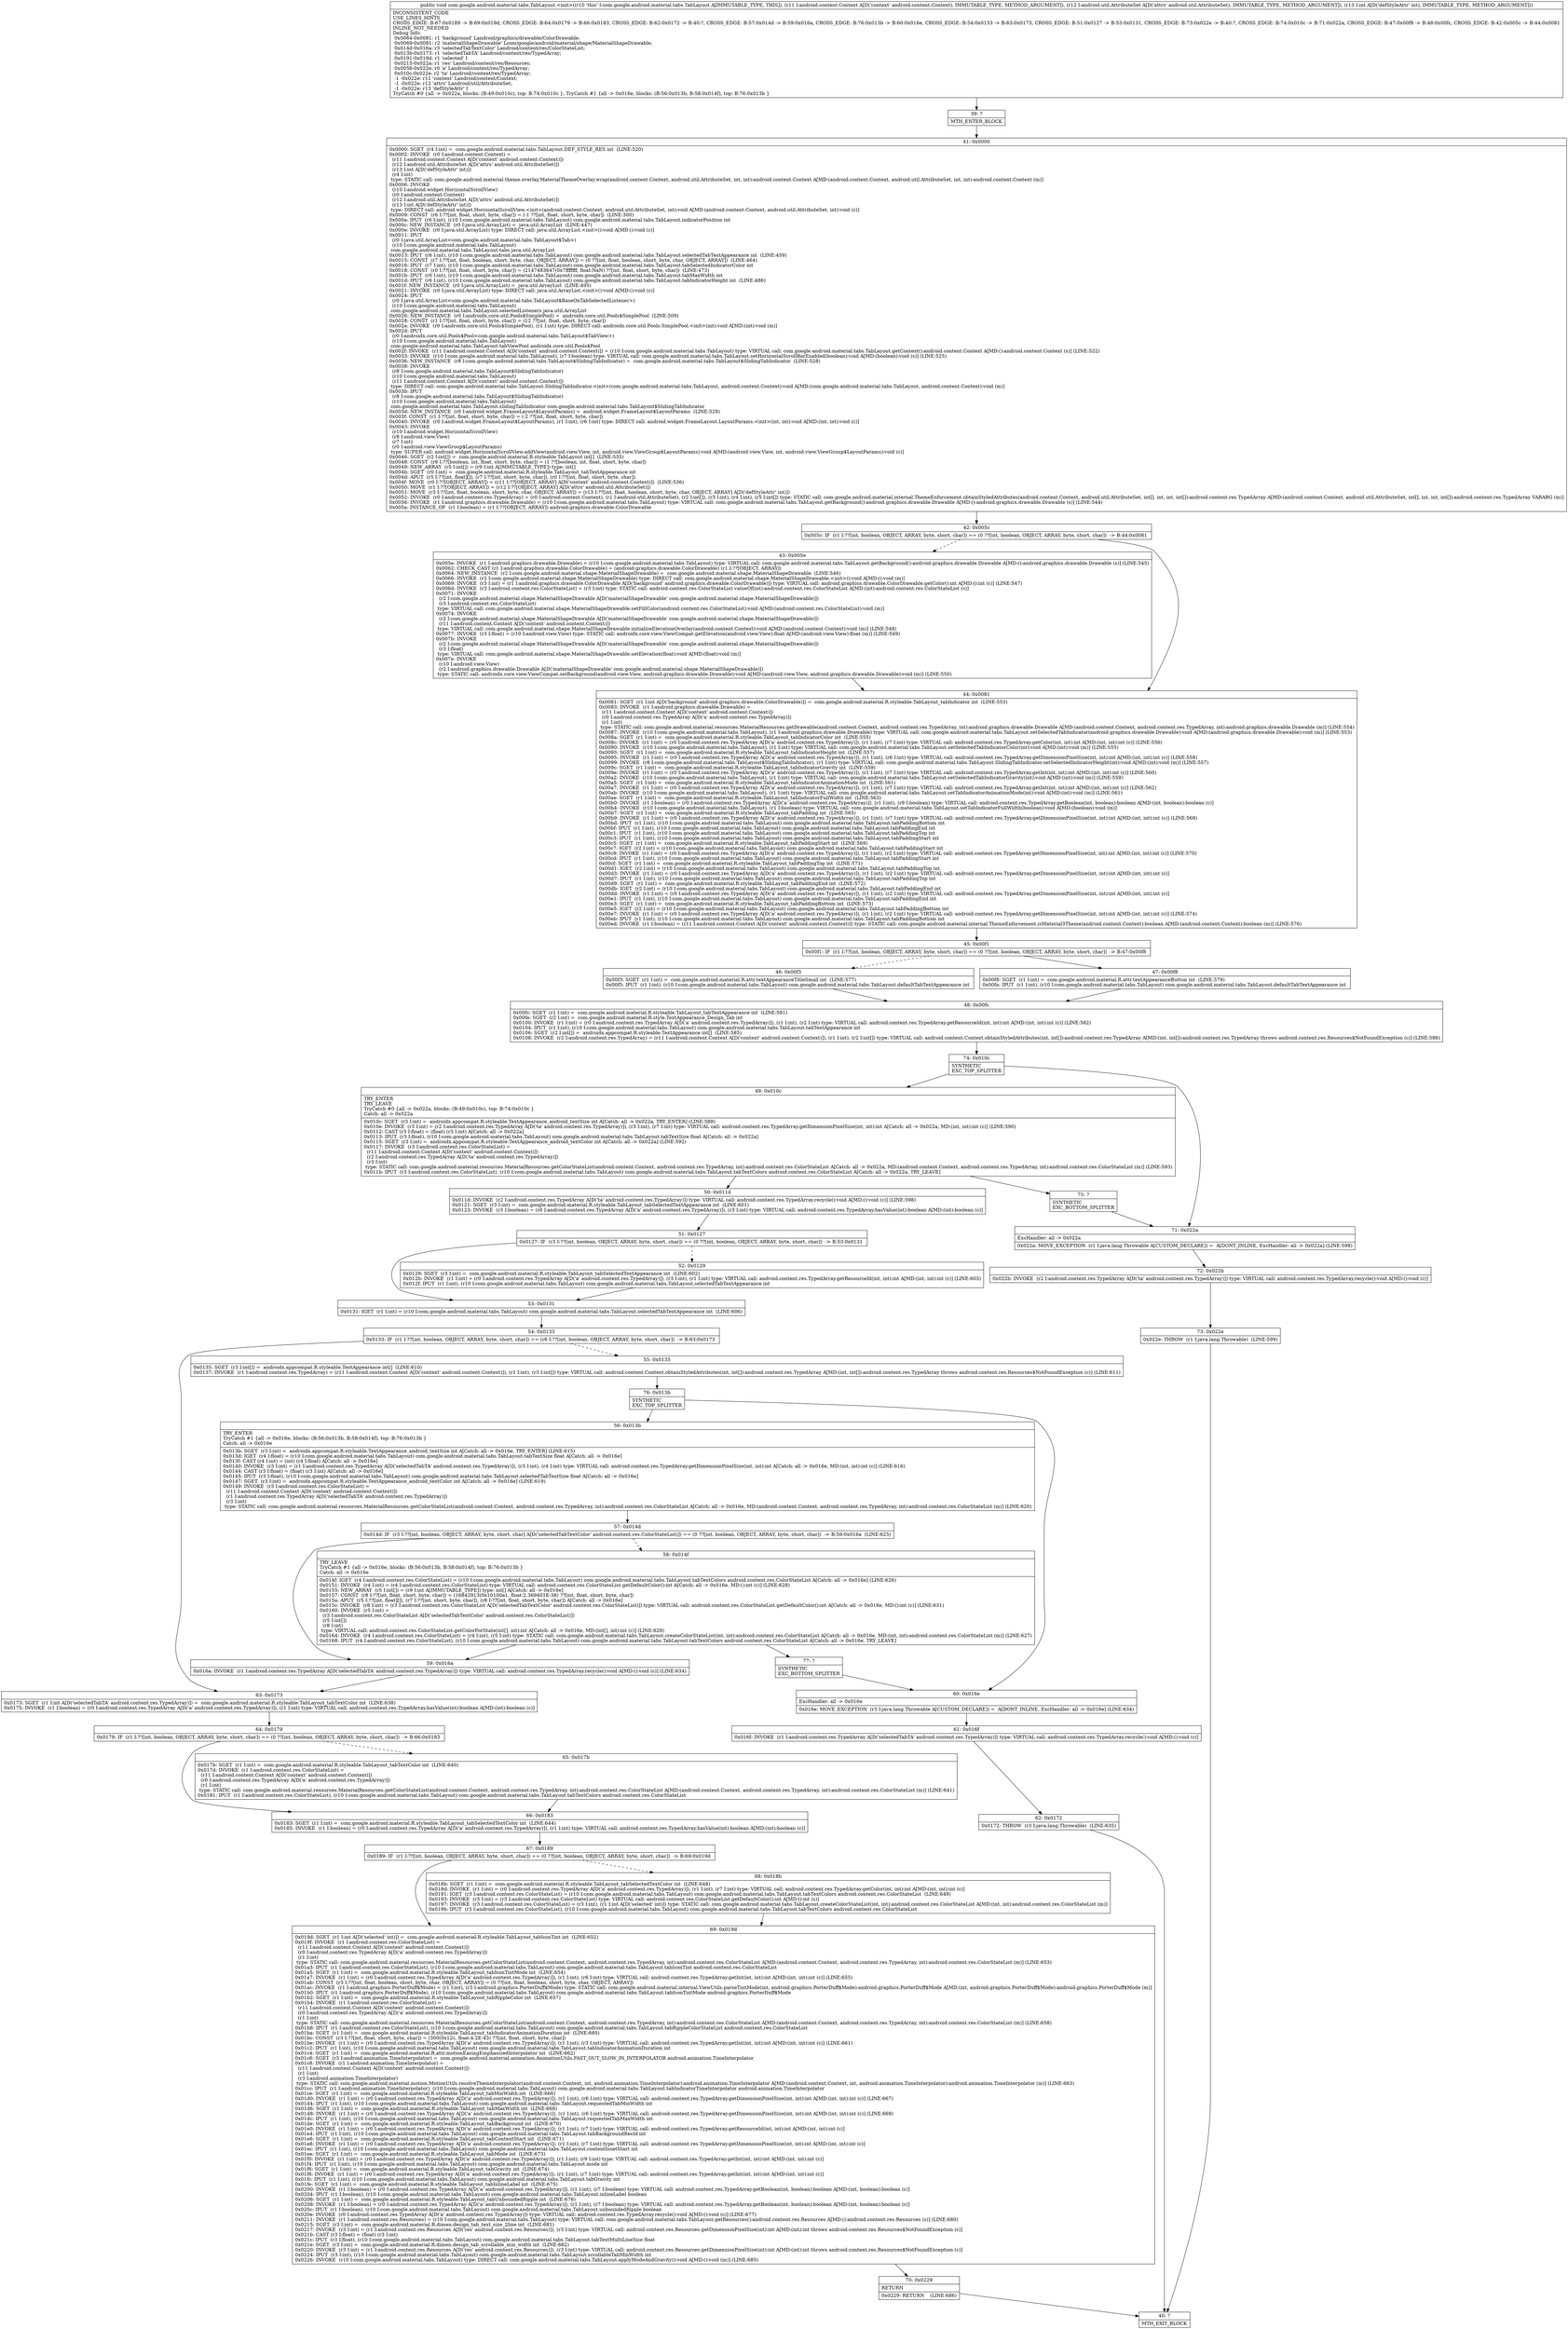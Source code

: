 digraph "CFG forcom.google.android.material.tabs.TabLayout.\<init\>(Landroid\/content\/Context;Landroid\/util\/AttributeSet;I)V" {
Node_39 [shape=record,label="{39\:\ ?|MTH_ENTER_BLOCK\l}"];
Node_41 [shape=record,label="{41\:\ 0x0000|0x0000: SGET  (r4 I:int) =  com.google.android.material.tabs.TabLayout.DEF_STYLE_RES int  (LINE:520)\l0x0002: INVOKE  (r0 I:android.content.Context) = \l  (r11 I:android.content.Context A[D('context' android.content.Context)])\l  (r12 I:android.util.AttributeSet A[D('attrs' android.util.AttributeSet)])\l  (r13 I:int A[D('defStyleAttr' int)])\l  (r4 I:int)\l type: STATIC call: com.google.android.material.theme.overlay.MaterialThemeOverlay.wrap(android.content.Context, android.util.AttributeSet, int, int):android.content.Context A[MD:(android.content.Context, android.util.AttributeSet, int, int):android.content.Context (m)]\l0x0006: INVOKE  \l  (r10 I:android.widget.HorizontalScrollView)\l  (r0 I:android.content.Context)\l  (r12 I:android.util.AttributeSet A[D('attrs' android.util.AttributeSet)])\l  (r13 I:int A[D('defStyleAttr' int)])\l type: DIRECT call: android.widget.HorizontalScrollView.\<init\>(android.content.Context, android.util.AttributeSet, int):void A[MD:(android.content.Context, android.util.AttributeSet, int):void (c)]\l0x0009: CONST  (r6 I:??[int, float, short, byte, char]) = (\-1 ??[int, float, short, byte, char])  (LINE:300)\l0x000a: IPUT  (r6 I:int), (r10 I:com.google.android.material.tabs.TabLayout) com.google.android.material.tabs.TabLayout.indicatorPosition int \l0x000c: NEW_INSTANCE  (r0 I:java.util.ArrayList) =  java.util.ArrayList  (LINE:447)\l0x000e: INVOKE  (r0 I:java.util.ArrayList) type: DIRECT call: java.util.ArrayList.\<init\>():void A[MD:():void (c)]\l0x0011: IPUT  \l  (r0 I:java.util.ArrayList\<com.google.android.material.tabs.TabLayout$Tab\>)\l  (r10 I:com.google.android.material.tabs.TabLayout)\l com.google.android.material.tabs.TabLayout.tabs java.util.ArrayList \l0x0013: IPUT  (r6 I:int), (r10 I:com.google.android.material.tabs.TabLayout) com.google.android.material.tabs.TabLayout.selectedTabTextAppearance int  (LINE:459)\l0x0015: CONST  (r7 I:??[int, float, boolean, short, byte, char, OBJECT, ARRAY]) = (0 ??[int, float, boolean, short, byte, char, OBJECT, ARRAY])  (LINE:464)\l0x0016: IPUT  (r7 I:int), (r10 I:com.google.android.material.tabs.TabLayout) com.google.android.material.tabs.TabLayout.tabSelectedIndicatorColor int \l0x0018: CONST  (r0 I:??[int, float, short, byte, char]) = (2147483647(0x7fffffff, float:NaN) ??[int, float, short, byte, char])  (LINE:473)\l0x001b: IPUT  (r0 I:int), (r10 I:com.google.android.material.tabs.TabLayout) com.google.android.material.tabs.TabLayout.tabMaxWidth int \l0x001d: IPUT  (r6 I:int), (r10 I:com.google.android.material.tabs.TabLayout) com.google.android.material.tabs.TabLayout.tabIndicatorHeight int  (LINE:486)\l0x001f: NEW_INSTANCE  (r0 I:java.util.ArrayList) =  java.util.ArrayList  (LINE:495)\l0x0021: INVOKE  (r0 I:java.util.ArrayList) type: DIRECT call: java.util.ArrayList.\<init\>():void A[MD:():void (c)]\l0x0024: IPUT  \l  (r0 I:java.util.ArrayList\<com.google.android.material.tabs.TabLayout$BaseOnTabSelectedListener\>)\l  (r10 I:com.google.android.material.tabs.TabLayout)\l com.google.android.material.tabs.TabLayout.selectedListeners java.util.ArrayList \l0x0026: NEW_INSTANCE  (r0 I:androidx.core.util.Pools$SimplePool) =  androidx.core.util.Pools$SimplePool  (LINE:509)\l0x0028: CONST  (r1 I:??[int, float, short, byte, char]) = (12 ??[int, float, short, byte, char]) \l0x002a: INVOKE  (r0 I:androidx.core.util.Pools$SimplePool), (r1 I:int) type: DIRECT call: androidx.core.util.Pools.SimplePool.\<init\>(int):void A[MD:(int):void (m)]\l0x002d: IPUT  \l  (r0 I:androidx.core.util.Pools$Pool\<com.google.android.material.tabs.TabLayout$TabView\>)\l  (r10 I:com.google.android.material.tabs.TabLayout)\l com.google.android.material.tabs.TabLayout.tabViewPool androidx.core.util.Pools$Pool \l0x002f: INVOKE  (r11 I:android.content.Context A[D('context' android.content.Context)]) = (r10 I:com.google.android.material.tabs.TabLayout) type: VIRTUAL call: com.google.android.material.tabs.TabLayout.getContext():android.content.Context A[MD:():android.content.Context (s)] (LINE:522)\l0x0033: INVOKE  (r10 I:com.google.android.material.tabs.TabLayout), (r7 I:boolean) type: VIRTUAL call: com.google.android.material.tabs.TabLayout.setHorizontalScrollBarEnabled(boolean):void A[MD:(boolean):void (s)] (LINE:525)\l0x0036: NEW_INSTANCE  (r8 I:com.google.android.material.tabs.TabLayout$SlidingTabIndicator) =  com.google.android.material.tabs.TabLayout$SlidingTabIndicator  (LINE:528)\l0x0038: INVOKE  \l  (r8 I:com.google.android.material.tabs.TabLayout$SlidingTabIndicator)\l  (r10 I:com.google.android.material.tabs.TabLayout)\l  (r11 I:android.content.Context A[D('context' android.content.Context)])\l type: DIRECT call: com.google.android.material.tabs.TabLayout.SlidingTabIndicator.\<init\>(com.google.android.material.tabs.TabLayout, android.content.Context):void A[MD:(com.google.android.material.tabs.TabLayout, android.content.Context):void (m)]\l0x003b: IPUT  \l  (r8 I:com.google.android.material.tabs.TabLayout$SlidingTabIndicator)\l  (r10 I:com.google.android.material.tabs.TabLayout)\l com.google.android.material.tabs.TabLayout.slidingTabIndicator com.google.android.material.tabs.TabLayout$SlidingTabIndicator \l0x003d: NEW_INSTANCE  (r0 I:android.widget.FrameLayout$LayoutParams) =  android.widget.FrameLayout$LayoutParams  (LINE:529)\l0x003f: CONST  (r1 I:??[int, float, short, byte, char]) = (\-2 ??[int, float, short, byte, char]) \l0x0040: INVOKE  (r0 I:android.widget.FrameLayout$LayoutParams), (r1 I:int), (r6 I:int) type: DIRECT call: android.widget.FrameLayout.LayoutParams.\<init\>(int, int):void A[MD:(int, int):void (c)]\l0x0043: INVOKE  \l  (r10 I:android.widget.HorizontalScrollView)\l  (r8 I:android.view.View)\l  (r7 I:int)\l  (r0 I:android.view.ViewGroup$LayoutParams)\l type: SUPER call: android.widget.HorizontalScrollView.addView(android.view.View, int, android.view.ViewGroup$LayoutParams):void A[MD:(android.view.View, int, android.view.ViewGroup$LayoutParams):void (c)]\l0x0046: SGET  (r2 I:int[]) =  com.google.android.material.R.styleable.TabLayout int[]  (LINE:535)\l0x0048: CONST  (r9 I:??[boolean, int, float, short, byte, char]) = (1 ??[boolean, int, float, short, byte, char]) \l0x0049: NEW_ARRAY  (r5 I:int[]) = (r9 I:int A[IMMUTABLE_TYPE]) type: int[] \l0x004b: SGET  (r0 I:int) =  com.google.android.material.R.styleable.TabLayout_tabTextAppearance int \l0x004d: APUT  (r5 I:??[int, float][]), (r7 I:??[int, short, byte, char]), (r0 I:??[int, float, short, byte, char]) \l0x004f: MOVE  (r0 I:??[OBJECT, ARRAY]) = (r11 I:??[OBJECT, ARRAY] A[D('context' android.content.Context)])  (LINE:536)\l0x0050: MOVE  (r1 I:??[OBJECT, ARRAY]) = (r12 I:??[OBJECT, ARRAY] A[D('attrs' android.util.AttributeSet)]) \l0x0051: MOVE  (r3 I:??[int, float, boolean, short, byte, char, OBJECT, ARRAY]) = (r13 I:??[int, float, boolean, short, byte, char, OBJECT, ARRAY] A[D('defStyleAttr' int)]) \l0x0052: INVOKE  (r0 I:android.content.res.TypedArray) = (r0 I:android.content.Context), (r1 I:android.util.AttributeSet), (r2 I:int[]), (r3 I:int), (r4 I:int), (r5 I:int[]) type: STATIC call: com.google.android.material.internal.ThemeEnforcement.obtainStyledAttributes(android.content.Context, android.util.AttributeSet, int[], int, int, int[]):android.content.res.TypedArray A[MD:(android.content.Context, android.util.AttributeSet, int[], int, int, int[]):android.content.res.TypedArray VARARG (m)]\l0x0056: INVOKE  (r1 I:android.graphics.drawable.Drawable) = (r10 I:com.google.android.material.tabs.TabLayout) type: VIRTUAL call: com.google.android.material.tabs.TabLayout.getBackground():android.graphics.drawable.Drawable A[MD:():android.graphics.drawable.Drawable (s)] (LINE:544)\l0x005a: INSTANCE_OF  (r1 I:boolean) = (r1 I:??[OBJECT, ARRAY]) android.graphics.drawable.ColorDrawable \l}"];
Node_42 [shape=record,label="{42\:\ 0x005c|0x005c: IF  (r1 I:??[int, boolean, OBJECT, ARRAY, byte, short, char]) == (0 ??[int, boolean, OBJECT, ARRAY, byte, short, char])  \-\> B:44:0x0081 \l}"];
Node_43 [shape=record,label="{43\:\ 0x005e|0x005e: INVOKE  (r1 I:android.graphics.drawable.Drawable) = (r10 I:com.google.android.material.tabs.TabLayout) type: VIRTUAL call: com.google.android.material.tabs.TabLayout.getBackground():android.graphics.drawable.Drawable A[MD:():android.graphics.drawable.Drawable (s)] (LINE:545)\l0x0062: CHECK_CAST (r1 I:android.graphics.drawable.ColorDrawable) = (android.graphics.drawable.ColorDrawable) (r1 I:??[OBJECT, ARRAY]) \l0x0064: NEW_INSTANCE  (r2 I:com.google.android.material.shape.MaterialShapeDrawable) =  com.google.android.material.shape.MaterialShapeDrawable  (LINE:546)\l0x0066: INVOKE  (r2 I:com.google.android.material.shape.MaterialShapeDrawable) type: DIRECT call: com.google.android.material.shape.MaterialShapeDrawable.\<init\>():void A[MD:():void (m)]\l0x0069: INVOKE  (r3 I:int) = (r1 I:android.graphics.drawable.ColorDrawable A[D('background' android.graphics.drawable.ColorDrawable)]) type: VIRTUAL call: android.graphics.drawable.ColorDrawable.getColor():int A[MD:():int (c)] (LINE:547)\l0x006d: INVOKE  (r3 I:android.content.res.ColorStateList) = (r3 I:int) type: STATIC call: android.content.res.ColorStateList.valueOf(int):android.content.res.ColorStateList A[MD:(int):android.content.res.ColorStateList (c)]\l0x0071: INVOKE  \l  (r2 I:com.google.android.material.shape.MaterialShapeDrawable A[D('materialShapeDrawable' com.google.android.material.shape.MaterialShapeDrawable)])\l  (r3 I:android.content.res.ColorStateList)\l type: VIRTUAL call: com.google.android.material.shape.MaterialShapeDrawable.setFillColor(android.content.res.ColorStateList):void A[MD:(android.content.res.ColorStateList):void (m)]\l0x0074: INVOKE  \l  (r2 I:com.google.android.material.shape.MaterialShapeDrawable A[D('materialShapeDrawable' com.google.android.material.shape.MaterialShapeDrawable)])\l  (r11 I:android.content.Context A[D('context' android.content.Context)])\l type: VIRTUAL call: com.google.android.material.shape.MaterialShapeDrawable.initializeElevationOverlay(android.content.Context):void A[MD:(android.content.Context):void (m)] (LINE:548)\l0x0077: INVOKE  (r3 I:float) = (r10 I:android.view.View) type: STATIC call: androidx.core.view.ViewCompat.getElevation(android.view.View):float A[MD:(android.view.View):float (m)] (LINE:549)\l0x007b: INVOKE  \l  (r2 I:com.google.android.material.shape.MaterialShapeDrawable A[D('materialShapeDrawable' com.google.android.material.shape.MaterialShapeDrawable)])\l  (r3 I:float)\l type: VIRTUAL call: com.google.android.material.shape.MaterialShapeDrawable.setElevation(float):void A[MD:(float):void (m)]\l0x007e: INVOKE  \l  (r10 I:android.view.View)\l  (r2 I:android.graphics.drawable.Drawable A[D('materialShapeDrawable' com.google.android.material.shape.MaterialShapeDrawable)])\l type: STATIC call: androidx.core.view.ViewCompat.setBackground(android.view.View, android.graphics.drawable.Drawable):void A[MD:(android.view.View, android.graphics.drawable.Drawable):void (m)] (LINE:550)\l}"];
Node_44 [shape=record,label="{44\:\ 0x0081|0x0081: SGET  (r1 I:int A[D('background' android.graphics.drawable.ColorDrawable)]) =  com.google.android.material.R.styleable.TabLayout_tabIndicator int  (LINE:553)\l0x0083: INVOKE  (r1 I:android.graphics.drawable.Drawable) = \l  (r11 I:android.content.Context A[D('context' android.content.Context)])\l  (r0 I:android.content.res.TypedArray A[D('a' android.content.res.TypedArray)])\l  (r1 I:int)\l type: STATIC call: com.google.android.material.resources.MaterialResources.getDrawable(android.content.Context, android.content.res.TypedArray, int):android.graphics.drawable.Drawable A[MD:(android.content.Context, android.content.res.TypedArray, int):android.graphics.drawable.Drawable (m)] (LINE:554)\l0x0087: INVOKE  (r10 I:com.google.android.material.tabs.TabLayout), (r1 I:android.graphics.drawable.Drawable) type: VIRTUAL call: com.google.android.material.tabs.TabLayout.setSelectedTabIndicator(android.graphics.drawable.Drawable):void A[MD:(android.graphics.drawable.Drawable):void (m)] (LINE:553)\l0x008a: SGET  (r1 I:int) =  com.google.android.material.R.styleable.TabLayout_tabIndicatorColor int  (LINE:555)\l0x008c: INVOKE  (r1 I:int) = (r0 I:android.content.res.TypedArray A[D('a' android.content.res.TypedArray)]), (r1 I:int), (r7 I:int) type: VIRTUAL call: android.content.res.TypedArray.getColor(int, int):int A[MD:(int, int):int (c)] (LINE:556)\l0x0090: INVOKE  (r10 I:com.google.android.material.tabs.TabLayout), (r1 I:int) type: VIRTUAL call: com.google.android.material.tabs.TabLayout.setSelectedTabIndicatorColor(int):void A[MD:(int):void (m)] (LINE:555)\l0x0093: SGET  (r1 I:int) =  com.google.android.material.R.styleable.TabLayout_tabIndicatorHeight int  (LINE:557)\l0x0095: INVOKE  (r1 I:int) = (r0 I:android.content.res.TypedArray A[D('a' android.content.res.TypedArray)]), (r1 I:int), (r6 I:int) type: VIRTUAL call: android.content.res.TypedArray.getDimensionPixelSize(int, int):int A[MD:(int, int):int (c)] (LINE:558)\l0x0099: INVOKE  (r8 I:com.google.android.material.tabs.TabLayout$SlidingTabIndicator), (r1 I:int) type: VIRTUAL call: com.google.android.material.tabs.TabLayout.SlidingTabIndicator.setSelectedIndicatorHeight(int):void A[MD:(int):void (m)] (LINE:557)\l0x009c: SGET  (r1 I:int) =  com.google.android.material.R.styleable.TabLayout_tabIndicatorGravity int  (LINE:559)\l0x009e: INVOKE  (r1 I:int) = (r0 I:android.content.res.TypedArray A[D('a' android.content.res.TypedArray)]), (r1 I:int), (r7 I:int) type: VIRTUAL call: android.content.res.TypedArray.getInt(int, int):int A[MD:(int, int):int (c)] (LINE:560)\l0x00a2: INVOKE  (r10 I:com.google.android.material.tabs.TabLayout), (r1 I:int) type: VIRTUAL call: com.google.android.material.tabs.TabLayout.setSelectedTabIndicatorGravity(int):void A[MD:(int):void (m)] (LINE:559)\l0x00a5: SGET  (r1 I:int) =  com.google.android.material.R.styleable.TabLayout_tabIndicatorAnimationMode int  (LINE:561)\l0x00a7: INVOKE  (r1 I:int) = (r0 I:android.content.res.TypedArray A[D('a' android.content.res.TypedArray)]), (r1 I:int), (r7 I:int) type: VIRTUAL call: android.content.res.TypedArray.getInt(int, int):int A[MD:(int, int):int (c)] (LINE:562)\l0x00ab: INVOKE  (r10 I:com.google.android.material.tabs.TabLayout), (r1 I:int) type: VIRTUAL call: com.google.android.material.tabs.TabLayout.setTabIndicatorAnimationMode(int):void A[MD:(int):void (m)] (LINE:561)\l0x00ae: SGET  (r1 I:int) =  com.google.android.material.R.styleable.TabLayout_tabIndicatorFullWidth int  (LINE:563)\l0x00b0: INVOKE  (r1 I:boolean) = (r0 I:android.content.res.TypedArray A[D('a' android.content.res.TypedArray)]), (r1 I:int), (r9 I:boolean) type: VIRTUAL call: android.content.res.TypedArray.getBoolean(int, boolean):boolean A[MD:(int, boolean):boolean (c)]\l0x00b4: INVOKE  (r10 I:com.google.android.material.tabs.TabLayout), (r1 I:boolean) type: VIRTUAL call: com.google.android.material.tabs.TabLayout.setTabIndicatorFullWidth(boolean):void A[MD:(boolean):void (m)]\l0x00b7: SGET  (r1 I:int) =  com.google.android.material.R.styleable.TabLayout_tabPadding int  (LINE:565)\l0x00b9: INVOKE  (r1 I:int) = (r0 I:android.content.res.TypedArray A[D('a' android.content.res.TypedArray)]), (r1 I:int), (r7 I:int) type: VIRTUAL call: android.content.res.TypedArray.getDimensionPixelSize(int, int):int A[MD:(int, int):int (c)] (LINE:568)\l0x00bd: IPUT  (r1 I:int), (r10 I:com.google.android.material.tabs.TabLayout) com.google.android.material.tabs.TabLayout.tabPaddingBottom int \l0x00bf: IPUT  (r1 I:int), (r10 I:com.google.android.material.tabs.TabLayout) com.google.android.material.tabs.TabLayout.tabPaddingEnd int \l0x00c1: IPUT  (r1 I:int), (r10 I:com.google.android.material.tabs.TabLayout) com.google.android.material.tabs.TabLayout.tabPaddingTop int \l0x00c3: IPUT  (r1 I:int), (r10 I:com.google.android.material.tabs.TabLayout) com.google.android.material.tabs.TabLayout.tabPaddingStart int \l0x00c5: SGET  (r1 I:int) =  com.google.android.material.R.styleable.TabLayout_tabPaddingStart int  (LINE:569)\l0x00c7: IGET  (r2 I:int) = (r10 I:com.google.android.material.tabs.TabLayout) com.google.android.material.tabs.TabLayout.tabPaddingStart int \l0x00c9: INVOKE  (r1 I:int) = (r0 I:android.content.res.TypedArray A[D('a' android.content.res.TypedArray)]), (r1 I:int), (r2 I:int) type: VIRTUAL call: android.content.res.TypedArray.getDimensionPixelSize(int, int):int A[MD:(int, int):int (c)] (LINE:570)\l0x00cd: IPUT  (r1 I:int), (r10 I:com.google.android.material.tabs.TabLayout) com.google.android.material.tabs.TabLayout.tabPaddingStart int \l0x00cf: SGET  (r1 I:int) =  com.google.android.material.R.styleable.TabLayout_tabPaddingTop int  (LINE:571)\l0x00d1: IGET  (r2 I:int) = (r10 I:com.google.android.material.tabs.TabLayout) com.google.android.material.tabs.TabLayout.tabPaddingTop int \l0x00d3: INVOKE  (r1 I:int) = (r0 I:android.content.res.TypedArray A[D('a' android.content.res.TypedArray)]), (r1 I:int), (r2 I:int) type: VIRTUAL call: android.content.res.TypedArray.getDimensionPixelSize(int, int):int A[MD:(int, int):int (c)]\l0x00d7: IPUT  (r1 I:int), (r10 I:com.google.android.material.tabs.TabLayout) com.google.android.material.tabs.TabLayout.tabPaddingTop int \l0x00d9: SGET  (r1 I:int) =  com.google.android.material.R.styleable.TabLayout_tabPaddingEnd int  (LINE:572)\l0x00db: IGET  (r2 I:int) = (r10 I:com.google.android.material.tabs.TabLayout) com.google.android.material.tabs.TabLayout.tabPaddingEnd int \l0x00dd: INVOKE  (r1 I:int) = (r0 I:android.content.res.TypedArray A[D('a' android.content.res.TypedArray)]), (r1 I:int), (r2 I:int) type: VIRTUAL call: android.content.res.TypedArray.getDimensionPixelSize(int, int):int A[MD:(int, int):int (c)]\l0x00e1: IPUT  (r1 I:int), (r10 I:com.google.android.material.tabs.TabLayout) com.google.android.material.tabs.TabLayout.tabPaddingEnd int \l0x00e3: SGET  (r1 I:int) =  com.google.android.material.R.styleable.TabLayout_tabPaddingBottom int  (LINE:573)\l0x00e5: IGET  (r2 I:int) = (r10 I:com.google.android.material.tabs.TabLayout) com.google.android.material.tabs.TabLayout.tabPaddingBottom int \l0x00e7: INVOKE  (r1 I:int) = (r0 I:android.content.res.TypedArray A[D('a' android.content.res.TypedArray)]), (r1 I:int), (r2 I:int) type: VIRTUAL call: android.content.res.TypedArray.getDimensionPixelSize(int, int):int A[MD:(int, int):int (c)] (LINE:574)\l0x00eb: IPUT  (r1 I:int), (r10 I:com.google.android.material.tabs.TabLayout) com.google.android.material.tabs.TabLayout.tabPaddingBottom int \l0x00ed: INVOKE  (r1 I:boolean) = (r11 I:android.content.Context A[D('context' android.content.Context)]) type: STATIC call: com.google.android.material.internal.ThemeEnforcement.isMaterial3Theme(android.content.Context):boolean A[MD:(android.content.Context):boolean (m)] (LINE:576)\l}"];
Node_45 [shape=record,label="{45\:\ 0x00f1|0x00f1: IF  (r1 I:??[int, boolean, OBJECT, ARRAY, byte, short, char]) == (0 ??[int, boolean, OBJECT, ARRAY, byte, short, char])  \-\> B:47:0x00f8 \l}"];
Node_46 [shape=record,label="{46\:\ 0x00f3|0x00f3: SGET  (r1 I:int) =  com.google.android.material.R.attr.textAppearanceTitleSmall int  (LINE:577)\l0x00f5: IPUT  (r1 I:int), (r10 I:com.google.android.material.tabs.TabLayout) com.google.android.material.tabs.TabLayout.defaultTabTextAppearance int \l}"];
Node_48 [shape=record,label="{48\:\ 0x00fc|0x00fc: SGET  (r1 I:int) =  com.google.android.material.R.styleable.TabLayout_tabTextAppearance int  (LINE:581)\l0x00fe: SGET  (r2 I:int) =  com.google.android.material.R.style.TextAppearance_Design_Tab int \l0x0100: INVOKE  (r1 I:int) = (r0 I:android.content.res.TypedArray A[D('a' android.content.res.TypedArray)]), (r1 I:int), (r2 I:int) type: VIRTUAL call: android.content.res.TypedArray.getResourceId(int, int):int A[MD:(int, int):int (c)] (LINE:582)\l0x0104: IPUT  (r1 I:int), (r10 I:com.google.android.material.tabs.TabLayout) com.google.android.material.tabs.TabLayout.tabTextAppearance int \l0x0106: SGET  (r2 I:int[]) =  androidx.appcompat.R.styleable.TextAppearance int[]  (LINE:585)\l0x0108: INVOKE  (r2 I:android.content.res.TypedArray) = (r11 I:android.content.Context A[D('context' android.content.Context)]), (r1 I:int), (r2 I:int[]) type: VIRTUAL call: android.content.Context.obtainStyledAttributes(int, int[]):android.content.res.TypedArray A[MD:(int, int[]):android.content.res.TypedArray throws android.content.res.Resources$NotFoundException (c)] (LINE:586)\l}"];
Node_74 [shape=record,label="{74\:\ 0x010c|SYNTHETIC\lEXC_TOP_SPLITTER\l}"];
Node_49 [shape=record,label="{49\:\ 0x010c|TRY_ENTER\lTRY_LEAVE\lTryCatch #0 \{all \-\> 0x022a, blocks: (B:49:0x010c), top: B:74:0x010c \}\lCatch: all \-\> 0x022a\l|0x010c: SGET  (r3 I:int) =  androidx.appcompat.R.styleable.TextAppearance_android_textSize int A[Catch: all \-\> 0x022a, TRY_ENTER] (LINE:589)\l0x010e: INVOKE  (r3 I:int) = (r2 I:android.content.res.TypedArray A[D('ta' android.content.res.TypedArray)]), (r3 I:int), (r7 I:int) type: VIRTUAL call: android.content.res.TypedArray.getDimensionPixelSize(int, int):int A[Catch: all \-\> 0x022a, MD:(int, int):int (c)] (LINE:590)\l0x0112: CAST (r3 I:float) = (float) (r3 I:int) A[Catch: all \-\> 0x022a]\l0x0113: IPUT  (r3 I:float), (r10 I:com.google.android.material.tabs.TabLayout) com.google.android.material.tabs.TabLayout.tabTextSize float A[Catch: all \-\> 0x022a]\l0x0115: SGET  (r3 I:int) =  androidx.appcompat.R.styleable.TextAppearance_android_textColor int A[Catch: all \-\> 0x022a] (LINE:592)\l0x0117: INVOKE  (r3 I:android.content.res.ColorStateList) = \l  (r11 I:android.content.Context A[D('context' android.content.Context)])\l  (r2 I:android.content.res.TypedArray A[D('ta' android.content.res.TypedArray)])\l  (r3 I:int)\l type: STATIC call: com.google.android.material.resources.MaterialResources.getColorStateList(android.content.Context, android.content.res.TypedArray, int):android.content.res.ColorStateList A[Catch: all \-\> 0x022a, MD:(android.content.Context, android.content.res.TypedArray, int):android.content.res.ColorStateList (m)] (LINE:593)\l0x011b: IPUT  (r3 I:android.content.res.ColorStateList), (r10 I:com.google.android.material.tabs.TabLayout) com.google.android.material.tabs.TabLayout.tabTextColors android.content.res.ColorStateList A[Catch: all \-\> 0x022a, TRY_LEAVE]\l}"];
Node_50 [shape=record,label="{50\:\ 0x011d|0x011d: INVOKE  (r2 I:android.content.res.TypedArray A[D('ta' android.content.res.TypedArray)]) type: VIRTUAL call: android.content.res.TypedArray.recycle():void A[MD:():void (c)] (LINE:598)\l0x0121: SGET  (r3 I:int) =  com.google.android.material.R.styleable.TabLayout_tabSelectedTextAppearance int  (LINE:601)\l0x0123: INVOKE  (r3 I:boolean) = (r0 I:android.content.res.TypedArray A[D('a' android.content.res.TypedArray)]), (r3 I:int) type: VIRTUAL call: android.content.res.TypedArray.hasValue(int):boolean A[MD:(int):boolean (c)]\l}"];
Node_51 [shape=record,label="{51\:\ 0x0127|0x0127: IF  (r3 I:??[int, boolean, OBJECT, ARRAY, byte, short, char]) == (0 ??[int, boolean, OBJECT, ARRAY, byte, short, char])  \-\> B:53:0x0131 \l}"];
Node_52 [shape=record,label="{52\:\ 0x0129|0x0129: SGET  (r3 I:int) =  com.google.android.material.R.styleable.TabLayout_tabSelectedTextAppearance int  (LINE:602)\l0x012b: INVOKE  (r1 I:int) = (r0 I:android.content.res.TypedArray A[D('a' android.content.res.TypedArray)]), (r3 I:int), (r1 I:int) type: VIRTUAL call: android.content.res.TypedArray.getResourceId(int, int):int A[MD:(int, int):int (c)] (LINE:603)\l0x012f: IPUT  (r1 I:int), (r10 I:com.google.android.material.tabs.TabLayout) com.google.android.material.tabs.TabLayout.selectedTabTextAppearance int \l}"];
Node_53 [shape=record,label="{53\:\ 0x0131|0x0131: IGET  (r1 I:int) = (r10 I:com.google.android.material.tabs.TabLayout) com.google.android.material.tabs.TabLayout.selectedTabTextAppearance int  (LINE:606)\l}"];
Node_54 [shape=record,label="{54\:\ 0x0133|0x0133: IF  (r1 I:??[int, boolean, OBJECT, ARRAY, byte, short, char]) == (r6 I:??[int, boolean, OBJECT, ARRAY, byte, short, char])  \-\> B:63:0x0173 \l}"];
Node_55 [shape=record,label="{55\:\ 0x0135|0x0135: SGET  (r3 I:int[]) =  androidx.appcompat.R.styleable.TextAppearance int[]  (LINE:610)\l0x0137: INVOKE  (r1 I:android.content.res.TypedArray) = (r11 I:android.content.Context A[D('context' android.content.Context)]), (r1 I:int), (r3 I:int[]) type: VIRTUAL call: android.content.Context.obtainStyledAttributes(int, int[]):android.content.res.TypedArray A[MD:(int, int[]):android.content.res.TypedArray throws android.content.res.Resources$NotFoundException (c)] (LINE:611)\l}"];
Node_76 [shape=record,label="{76\:\ 0x013b|SYNTHETIC\lEXC_TOP_SPLITTER\l}"];
Node_56 [shape=record,label="{56\:\ 0x013b|TRY_ENTER\lTryCatch #1 \{all \-\> 0x016e, blocks: (B:56:0x013b, B:58:0x014f), top: B:76:0x013b \}\lCatch: all \-\> 0x016e\l|0x013b: SGET  (r3 I:int) =  androidx.appcompat.R.styleable.TextAppearance_android_textSize int A[Catch: all \-\> 0x016e, TRY_ENTER] (LINE:615)\l0x013d: IGET  (r4 I:float) = (r10 I:com.google.android.material.tabs.TabLayout) com.google.android.material.tabs.TabLayout.tabTextSize float A[Catch: all \-\> 0x016e]\l0x013f: CAST (r4 I:int) = (int) (r4 I:float) A[Catch: all \-\> 0x016e]\l0x0140: INVOKE  (r3 I:int) = (r1 I:android.content.res.TypedArray A[D('selectedTabTA' android.content.res.TypedArray)]), (r3 I:int), (r4 I:int) type: VIRTUAL call: android.content.res.TypedArray.getDimensionPixelSize(int, int):int A[Catch: all \-\> 0x016e, MD:(int, int):int (c)] (LINE:616)\l0x0144: CAST (r3 I:float) = (float) (r3 I:int) A[Catch: all \-\> 0x016e]\l0x0145: IPUT  (r3 I:float), (r10 I:com.google.android.material.tabs.TabLayout) com.google.android.material.tabs.TabLayout.selectedTabTextSize float A[Catch: all \-\> 0x016e]\l0x0147: SGET  (r3 I:int) =  androidx.appcompat.R.styleable.TextAppearance_android_textColor int A[Catch: all \-\> 0x016e] (LINE:619)\l0x0149: INVOKE  (r3 I:android.content.res.ColorStateList) = \l  (r11 I:android.content.Context A[D('context' android.content.Context)])\l  (r1 I:android.content.res.TypedArray A[D('selectedTabTA' android.content.res.TypedArray)])\l  (r3 I:int)\l type: STATIC call: com.google.android.material.resources.MaterialResources.getColorStateList(android.content.Context, android.content.res.TypedArray, int):android.content.res.ColorStateList A[Catch: all \-\> 0x016e, MD:(android.content.Context, android.content.res.TypedArray, int):android.content.res.ColorStateList (m)] (LINE:620)\l}"];
Node_57 [shape=record,label="{57\:\ 0x014d|0x014d: IF  (r3 I:??[int, boolean, OBJECT, ARRAY, byte, short, char] A[D('selectedTabTextColor' android.content.res.ColorStateList)]) == (0 ??[int, boolean, OBJECT, ARRAY, byte, short, char])  \-\> B:59:0x016a  (LINE:625)\l}"];
Node_58 [shape=record,label="{58\:\ 0x014f|TRY_LEAVE\lTryCatch #1 \{all \-\> 0x016e, blocks: (B:56:0x013b, B:58:0x014f), top: B:76:0x013b \}\lCatch: all \-\> 0x016e\l|0x014f: IGET  (r4 I:android.content.res.ColorStateList) = (r10 I:com.google.android.material.tabs.TabLayout) com.google.android.material.tabs.TabLayout.tabTextColors android.content.res.ColorStateList A[Catch: all \-\> 0x016e] (LINE:626)\l0x0151: INVOKE  (r4 I:int) = (r4 I:android.content.res.ColorStateList) type: VIRTUAL call: android.content.res.ColorStateList.getDefaultColor():int A[Catch: all \-\> 0x016e, MD:():int (c)] (LINE:628)\l0x0155: NEW_ARRAY  (r5 I:int[]) = (r9 I:int A[IMMUTABLE_TYPE]) type: int[] A[Catch: all \-\> 0x016e]\l0x0157: CONST  (r8 I:??[int, float, short, byte, char]) = (16842913(0x10100a1, float:2.369401E\-38) ??[int, float, short, byte, char]) \l0x015a: APUT  (r5 I:??[int, float][]), (r7 I:??[int, short, byte, char]), (r8 I:??[int, float, short, byte, char]) A[Catch: all \-\> 0x016e]\l0x015c: INVOKE  (r8 I:int) = (r3 I:android.content.res.ColorStateList A[D('selectedTabTextColor' android.content.res.ColorStateList)]) type: VIRTUAL call: android.content.res.ColorStateList.getDefaultColor():int A[Catch: all \-\> 0x016e, MD:():int (c)] (LINE:631)\l0x0160: INVOKE  (r5 I:int) = \l  (r3 I:android.content.res.ColorStateList A[D('selectedTabTextColor' android.content.res.ColorStateList)])\l  (r5 I:int[])\l  (r8 I:int)\l type: VIRTUAL call: android.content.res.ColorStateList.getColorForState(int[], int):int A[Catch: all \-\> 0x016e, MD:(int[], int):int (c)] (LINE:629)\l0x0164: INVOKE  (r4 I:android.content.res.ColorStateList) = (r4 I:int), (r5 I:int) type: STATIC call: com.google.android.material.tabs.TabLayout.createColorStateList(int, int):android.content.res.ColorStateList A[Catch: all \-\> 0x016e, MD:(int, int):android.content.res.ColorStateList (m)] (LINE:627)\l0x0168: IPUT  (r4 I:android.content.res.ColorStateList), (r10 I:com.google.android.material.tabs.TabLayout) com.google.android.material.tabs.TabLayout.tabTextColors android.content.res.ColorStateList A[Catch: all \-\> 0x016e, TRY_LEAVE]\l}"];
Node_77 [shape=record,label="{77\:\ ?|SYNTHETIC\lEXC_BOTTOM_SPLITTER\l}"];
Node_59 [shape=record,label="{59\:\ 0x016a|0x016a: INVOKE  (r1 I:android.content.res.TypedArray A[D('selectedTabTA' android.content.res.TypedArray)]) type: VIRTUAL call: android.content.res.TypedArray.recycle():void A[MD:():void (c)] (LINE:634)\l}"];
Node_60 [shape=record,label="{60\:\ 0x016e|ExcHandler: all \-\> 0x016e\l|0x016e: MOVE_EXCEPTION  (r3 I:java.lang.Throwable A[CUSTOM_DECLARE]) =  A[DONT_INLINE, ExcHandler: all \-\> 0x016e] (LINE:634)\l}"];
Node_61 [shape=record,label="{61\:\ 0x016f|0x016f: INVOKE  (r1 I:android.content.res.TypedArray A[D('selectedTabTA' android.content.res.TypedArray)]) type: VIRTUAL call: android.content.res.TypedArray.recycle():void A[MD:():void (c)]\l}"];
Node_62 [shape=record,label="{62\:\ 0x0172|0x0172: THROW  (r3 I:java.lang.Throwable)  (LINE:635)\l}"];
Node_40 [shape=record,label="{40\:\ ?|MTH_EXIT_BLOCK\l}"];
Node_63 [shape=record,label="{63\:\ 0x0173|0x0173: SGET  (r1 I:int A[D('selectedTabTA' android.content.res.TypedArray)]) =  com.google.android.material.R.styleable.TabLayout_tabTextColor int  (LINE:638)\l0x0175: INVOKE  (r1 I:boolean) = (r0 I:android.content.res.TypedArray A[D('a' android.content.res.TypedArray)]), (r1 I:int) type: VIRTUAL call: android.content.res.TypedArray.hasValue(int):boolean A[MD:(int):boolean (c)]\l}"];
Node_64 [shape=record,label="{64\:\ 0x0179|0x0179: IF  (r1 I:??[int, boolean, OBJECT, ARRAY, byte, short, char]) == (0 ??[int, boolean, OBJECT, ARRAY, byte, short, char])  \-\> B:66:0x0183 \l}"];
Node_65 [shape=record,label="{65\:\ 0x017b|0x017b: SGET  (r1 I:int) =  com.google.android.material.R.styleable.TabLayout_tabTextColor int  (LINE:640)\l0x017d: INVOKE  (r1 I:android.content.res.ColorStateList) = \l  (r11 I:android.content.Context A[D('context' android.content.Context)])\l  (r0 I:android.content.res.TypedArray A[D('a' android.content.res.TypedArray)])\l  (r1 I:int)\l type: STATIC call: com.google.android.material.resources.MaterialResources.getColorStateList(android.content.Context, android.content.res.TypedArray, int):android.content.res.ColorStateList A[MD:(android.content.Context, android.content.res.TypedArray, int):android.content.res.ColorStateList (m)] (LINE:641)\l0x0181: IPUT  (r1 I:android.content.res.ColorStateList), (r10 I:com.google.android.material.tabs.TabLayout) com.google.android.material.tabs.TabLayout.tabTextColors android.content.res.ColorStateList \l}"];
Node_66 [shape=record,label="{66\:\ 0x0183|0x0183: SGET  (r1 I:int) =  com.google.android.material.R.styleable.TabLayout_tabSelectedTextColor int  (LINE:644)\l0x0185: INVOKE  (r1 I:boolean) = (r0 I:android.content.res.TypedArray A[D('a' android.content.res.TypedArray)]), (r1 I:int) type: VIRTUAL call: android.content.res.TypedArray.hasValue(int):boolean A[MD:(int):boolean (c)]\l}"];
Node_67 [shape=record,label="{67\:\ 0x0189|0x0189: IF  (r1 I:??[int, boolean, OBJECT, ARRAY, byte, short, char]) == (0 ??[int, boolean, OBJECT, ARRAY, byte, short, char])  \-\> B:69:0x019d \l}"];
Node_68 [shape=record,label="{68\:\ 0x018b|0x018b: SGET  (r1 I:int) =  com.google.android.material.R.styleable.TabLayout_tabSelectedTextColor int  (LINE:648)\l0x018d: INVOKE  (r1 I:int) = (r0 I:android.content.res.TypedArray A[D('a' android.content.res.TypedArray)]), (r1 I:int), (r7 I:int) type: VIRTUAL call: android.content.res.TypedArray.getColor(int, int):int A[MD:(int, int):int (c)]\l0x0191: IGET  (r3 I:android.content.res.ColorStateList) = (r10 I:com.google.android.material.tabs.TabLayout) com.google.android.material.tabs.TabLayout.tabTextColors android.content.res.ColorStateList  (LINE:649)\l0x0193: INVOKE  (r3 I:int) = (r3 I:android.content.res.ColorStateList) type: VIRTUAL call: android.content.res.ColorStateList.getDefaultColor():int A[MD:():int (c)]\l0x0197: INVOKE  (r3 I:android.content.res.ColorStateList) = (r3 I:int), (r1 I:int A[D('selected' int)]) type: STATIC call: com.google.android.material.tabs.TabLayout.createColorStateList(int, int):android.content.res.ColorStateList A[MD:(int, int):android.content.res.ColorStateList (m)]\l0x019b: IPUT  (r3 I:android.content.res.ColorStateList), (r10 I:com.google.android.material.tabs.TabLayout) com.google.android.material.tabs.TabLayout.tabTextColors android.content.res.ColorStateList \l}"];
Node_69 [shape=record,label="{69\:\ 0x019d|0x019d: SGET  (r1 I:int A[D('selected' int)]) =  com.google.android.material.R.styleable.TabLayout_tabIconTint int  (LINE:652)\l0x019f: INVOKE  (r1 I:android.content.res.ColorStateList) = \l  (r11 I:android.content.Context A[D('context' android.content.Context)])\l  (r0 I:android.content.res.TypedArray A[D('a' android.content.res.TypedArray)])\l  (r1 I:int)\l type: STATIC call: com.google.android.material.resources.MaterialResources.getColorStateList(android.content.Context, android.content.res.TypedArray, int):android.content.res.ColorStateList A[MD:(android.content.Context, android.content.res.TypedArray, int):android.content.res.ColorStateList (m)] (LINE:653)\l0x01a3: IPUT  (r1 I:android.content.res.ColorStateList), (r10 I:com.google.android.material.tabs.TabLayout) com.google.android.material.tabs.TabLayout.tabIconTint android.content.res.ColorStateList \l0x01a5: SGET  (r1 I:int) =  com.google.android.material.R.styleable.TabLayout_tabIconTintMode int  (LINE:654)\l0x01a7: INVOKE  (r1 I:int) = (r0 I:android.content.res.TypedArray A[D('a' android.content.res.TypedArray)]), (r1 I:int), (r6 I:int) type: VIRTUAL call: android.content.res.TypedArray.getInt(int, int):int A[MD:(int, int):int (c)] (LINE:655)\l0x01ab: CONST  (r3 I:??[int, float, boolean, short, byte, char, OBJECT, ARRAY]) = (0 ??[int, float, boolean, short, byte, char, OBJECT, ARRAY]) \l0x01ac: INVOKE  (r1 I:android.graphics.PorterDuff$Mode) = (r1 I:int), (r3 I:android.graphics.PorterDuff$Mode) type: STATIC call: com.google.android.material.internal.ViewUtils.parseTintMode(int, android.graphics.PorterDuff$Mode):android.graphics.PorterDuff$Mode A[MD:(int, android.graphics.PorterDuff$Mode):android.graphics.PorterDuff$Mode (m)]\l0x01b0: IPUT  (r1 I:android.graphics.PorterDuff$Mode), (r10 I:com.google.android.material.tabs.TabLayout) com.google.android.material.tabs.TabLayout.tabIconTintMode android.graphics.PorterDuff$Mode \l0x01b2: SGET  (r1 I:int) =  com.google.android.material.R.styleable.TabLayout_tabRippleColor int  (LINE:657)\l0x01b4: INVOKE  (r1 I:android.content.res.ColorStateList) = \l  (r11 I:android.content.Context A[D('context' android.content.Context)])\l  (r0 I:android.content.res.TypedArray A[D('a' android.content.res.TypedArray)])\l  (r1 I:int)\l type: STATIC call: com.google.android.material.resources.MaterialResources.getColorStateList(android.content.Context, android.content.res.TypedArray, int):android.content.res.ColorStateList A[MD:(android.content.Context, android.content.res.TypedArray, int):android.content.res.ColorStateList (m)] (LINE:658)\l0x01b8: IPUT  (r1 I:android.content.res.ColorStateList), (r10 I:com.google.android.material.tabs.TabLayout) com.google.android.material.tabs.TabLayout.tabRippleColorStateList android.content.res.ColorStateList \l0x01ba: SGET  (r1 I:int) =  com.google.android.material.R.styleable.TabLayout_tabIndicatorAnimationDuration int  (LINE:660)\l0x01bc: CONST  (r3 I:??[int, float, short, byte, char]) = (300(0x12c, float:4.2E\-43) ??[int, float, short, byte, char]) \l0x01be: INVOKE  (r1 I:int) = (r0 I:android.content.res.TypedArray A[D('a' android.content.res.TypedArray)]), (r1 I:int), (r3 I:int) type: VIRTUAL call: android.content.res.TypedArray.getInt(int, int):int A[MD:(int, int):int (c)] (LINE:661)\l0x01c2: IPUT  (r1 I:int), (r10 I:com.google.android.material.tabs.TabLayout) com.google.android.material.tabs.TabLayout.tabIndicatorAnimationDuration int \l0x01c4: SGET  (r1 I:int) =  com.google.android.material.R.attr.motionEasingEmphasizedInterpolator int  (LINE:662)\l0x01c6: SGET  (r3 I:android.animation.TimeInterpolator) =  com.google.android.material.animation.AnimationUtils.FAST_OUT_SLOW_IN_INTERPOLATOR android.animation.TimeInterpolator \l0x01c8: INVOKE  (r1 I:android.animation.TimeInterpolator) = \l  (r11 I:android.content.Context A[D('context' android.content.Context)])\l  (r1 I:int)\l  (r3 I:android.animation.TimeInterpolator)\l type: STATIC call: com.google.android.material.motion.MotionUtils.resolveThemeInterpolator(android.content.Context, int, android.animation.TimeInterpolator):android.animation.TimeInterpolator A[MD:(android.content.Context, int, android.animation.TimeInterpolator):android.animation.TimeInterpolator (m)] (LINE:663)\l0x01cc: IPUT  (r1 I:android.animation.TimeInterpolator), (r10 I:com.google.android.material.tabs.TabLayout) com.google.android.material.tabs.TabLayout.tabIndicatorTimeInterpolator android.animation.TimeInterpolator \l0x01ce: SGET  (r1 I:int) =  com.google.android.material.R.styleable.TabLayout_tabMinWidth int  (LINE:666)\l0x01d0: INVOKE  (r1 I:int) = (r0 I:android.content.res.TypedArray A[D('a' android.content.res.TypedArray)]), (r1 I:int), (r6 I:int) type: VIRTUAL call: android.content.res.TypedArray.getDimensionPixelSize(int, int):int A[MD:(int, int):int (c)] (LINE:667)\l0x01d4: IPUT  (r1 I:int), (r10 I:com.google.android.material.tabs.TabLayout) com.google.android.material.tabs.TabLayout.requestedTabMinWidth int \l0x01d6: SGET  (r1 I:int) =  com.google.android.material.R.styleable.TabLayout_tabMaxWidth int  (LINE:668)\l0x01d8: INVOKE  (r1 I:int) = (r0 I:android.content.res.TypedArray A[D('a' android.content.res.TypedArray)]), (r1 I:int), (r6 I:int) type: VIRTUAL call: android.content.res.TypedArray.getDimensionPixelSize(int, int):int A[MD:(int, int):int (c)] (LINE:669)\l0x01dc: IPUT  (r1 I:int), (r10 I:com.google.android.material.tabs.TabLayout) com.google.android.material.tabs.TabLayout.requestedTabMaxWidth int \l0x01de: SGET  (r1 I:int) =  com.google.android.material.R.styleable.TabLayout_tabBackground int  (LINE:670)\l0x01e0: INVOKE  (r1 I:int) = (r0 I:android.content.res.TypedArray A[D('a' android.content.res.TypedArray)]), (r1 I:int), (r7 I:int) type: VIRTUAL call: android.content.res.TypedArray.getResourceId(int, int):int A[MD:(int, int):int (c)]\l0x01e4: IPUT  (r1 I:int), (r10 I:com.google.android.material.tabs.TabLayout) com.google.android.material.tabs.TabLayout.tabBackgroundResId int \l0x01e6: SGET  (r1 I:int) =  com.google.android.material.R.styleable.TabLayout_tabContentStart int  (LINE:671)\l0x01e8: INVOKE  (r1 I:int) = (r0 I:android.content.res.TypedArray A[D('a' android.content.res.TypedArray)]), (r1 I:int), (r7 I:int) type: VIRTUAL call: android.content.res.TypedArray.getDimensionPixelSize(int, int):int A[MD:(int, int):int (c)]\l0x01ec: IPUT  (r1 I:int), (r10 I:com.google.android.material.tabs.TabLayout) com.google.android.material.tabs.TabLayout.contentInsetStart int \l0x01ee: SGET  (r1 I:int) =  com.google.android.material.R.styleable.TabLayout_tabMode int  (LINE:673)\l0x01f0: INVOKE  (r1 I:int) = (r0 I:android.content.res.TypedArray A[D('a' android.content.res.TypedArray)]), (r1 I:int), (r9 I:int) type: VIRTUAL call: android.content.res.TypedArray.getInt(int, int):int A[MD:(int, int):int (c)]\l0x01f4: IPUT  (r1 I:int), (r10 I:com.google.android.material.tabs.TabLayout) com.google.android.material.tabs.TabLayout.mode int \l0x01f6: SGET  (r1 I:int) =  com.google.android.material.R.styleable.TabLayout_tabGravity int  (LINE:674)\l0x01f8: INVOKE  (r1 I:int) = (r0 I:android.content.res.TypedArray A[D('a' android.content.res.TypedArray)]), (r1 I:int), (r7 I:int) type: VIRTUAL call: android.content.res.TypedArray.getInt(int, int):int A[MD:(int, int):int (c)]\l0x01fc: IPUT  (r1 I:int), (r10 I:com.google.android.material.tabs.TabLayout) com.google.android.material.tabs.TabLayout.tabGravity int \l0x01fe: SGET  (r1 I:int) =  com.google.android.material.R.styleable.TabLayout_tabInlineLabel int  (LINE:675)\l0x0200: INVOKE  (r1 I:boolean) = (r0 I:android.content.res.TypedArray A[D('a' android.content.res.TypedArray)]), (r1 I:int), (r7 I:boolean) type: VIRTUAL call: android.content.res.TypedArray.getBoolean(int, boolean):boolean A[MD:(int, boolean):boolean (c)]\l0x0204: IPUT  (r1 I:boolean), (r10 I:com.google.android.material.tabs.TabLayout) com.google.android.material.tabs.TabLayout.inlineLabel boolean \l0x0206: SGET  (r1 I:int) =  com.google.android.material.R.styleable.TabLayout_tabUnboundedRipple int  (LINE:676)\l0x0208: INVOKE  (r1 I:boolean) = (r0 I:android.content.res.TypedArray A[D('a' android.content.res.TypedArray)]), (r1 I:int), (r7 I:boolean) type: VIRTUAL call: android.content.res.TypedArray.getBoolean(int, boolean):boolean A[MD:(int, boolean):boolean (c)]\l0x020c: IPUT  (r1 I:boolean), (r10 I:com.google.android.material.tabs.TabLayout) com.google.android.material.tabs.TabLayout.unboundedRipple boolean \l0x020e: INVOKE  (r0 I:android.content.res.TypedArray A[D('a' android.content.res.TypedArray)]) type: VIRTUAL call: android.content.res.TypedArray.recycle():void A[MD:():void (c)] (LINE:677)\l0x0211: INVOKE  (r1 I:android.content.res.Resources) = (r10 I:com.google.android.material.tabs.TabLayout) type: VIRTUAL call: com.google.android.material.tabs.TabLayout.getResources():android.content.res.Resources A[MD:():android.content.res.Resources (s)] (LINE:680)\l0x0215: SGET  (r3 I:int) =  com.google.android.material.R.dimen.design_tab_text_size_2line int  (LINE:681)\l0x0217: INVOKE  (r3 I:int) = (r1 I:android.content.res.Resources A[D('res' android.content.res.Resources)]), (r3 I:int) type: VIRTUAL call: android.content.res.Resources.getDimensionPixelSize(int):int A[MD:(int):int throws android.content.res.Resources$NotFoundException (c)]\l0x021b: CAST (r3 I:float) = (float) (r3 I:int) \l0x021c: IPUT  (r3 I:float), (r10 I:com.google.android.material.tabs.TabLayout) com.google.android.material.tabs.TabLayout.tabTextMultiLineSize float \l0x021e: SGET  (r3 I:int) =  com.google.android.material.R.dimen.design_tab_scrollable_min_width int  (LINE:682)\l0x0220: INVOKE  (r3 I:int) = (r1 I:android.content.res.Resources A[D('res' android.content.res.Resources)]), (r3 I:int) type: VIRTUAL call: android.content.res.Resources.getDimensionPixelSize(int):int A[MD:(int):int throws android.content.res.Resources$NotFoundException (c)]\l0x0224: IPUT  (r3 I:int), (r10 I:com.google.android.material.tabs.TabLayout) com.google.android.material.tabs.TabLayout.scrollableTabMinWidth int \l0x0226: INVOKE  (r10 I:com.google.android.material.tabs.TabLayout) type: DIRECT call: com.google.android.material.tabs.TabLayout.applyModeAndGravity():void A[MD:():void (m)] (LINE:685)\l}"];
Node_70 [shape=record,label="{70\:\ 0x0229|RETURN\l|0x0229: RETURN    (LINE:686)\l}"];
Node_75 [shape=record,label="{75\:\ ?|SYNTHETIC\lEXC_BOTTOM_SPLITTER\l}"];
Node_71 [shape=record,label="{71\:\ 0x022a|ExcHandler: all \-\> 0x022a\l|0x022a: MOVE_EXCEPTION  (r1 I:java.lang.Throwable A[CUSTOM_DECLARE]) =  A[DONT_INLINE, ExcHandler: all \-\> 0x022a] (LINE:598)\l}"];
Node_72 [shape=record,label="{72\:\ 0x022b|0x022b: INVOKE  (r2 I:android.content.res.TypedArray A[D('ta' android.content.res.TypedArray)]) type: VIRTUAL call: android.content.res.TypedArray.recycle():void A[MD:():void (c)]\l}"];
Node_73 [shape=record,label="{73\:\ 0x022e|0x022e: THROW  (r1 I:java.lang.Throwable)  (LINE:599)\l}"];
Node_47 [shape=record,label="{47\:\ 0x00f8|0x00f8: SGET  (r1 I:int) =  com.google.android.material.R.attr.textAppearanceButton int  (LINE:579)\l0x00fa: IPUT  (r1 I:int), (r10 I:com.google.android.material.tabs.TabLayout) com.google.android.material.tabs.TabLayout.defaultTabTextAppearance int \l}"];
MethodNode[shape=record,label="{public void com.google.android.material.tabs.TabLayout.\<init\>((r10 'this' I:com.google.android.material.tabs.TabLayout A[IMMUTABLE_TYPE, THIS]), (r11 I:android.content.Context A[D('context' android.content.Context), IMMUTABLE_TYPE, METHOD_ARGUMENT]), (r12 I:android.util.AttributeSet A[D('attrs' android.util.AttributeSet), IMMUTABLE_TYPE, METHOD_ARGUMENT]), (r13 I:int A[D('defStyleAttr' int), IMMUTABLE_TYPE, METHOD_ARGUMENT]))  | INCONSISTENT_CODE\lUSE_LINES_HINTS\lCROSS_EDGE: B:67:0x0189 \-\> B:69:0x019d, CROSS_EDGE: B:64:0x0179 \-\> B:66:0x0183, CROSS_EDGE: B:62:0x0172 \-\> B:40:?, CROSS_EDGE: B:57:0x014d \-\> B:59:0x016a, CROSS_EDGE: B:76:0x013b \-\> B:60:0x016e, CROSS_EDGE: B:54:0x0133 \-\> B:63:0x0173, CROSS_EDGE: B:51:0x0127 \-\> B:53:0x0131, CROSS_EDGE: B:73:0x022e \-\> B:40:?, CROSS_EDGE: B:74:0x010c \-\> B:71:0x022a, CROSS_EDGE: B:47:0x00f8 \-\> B:48:0x00fc, CROSS_EDGE: B:42:0x005c \-\> B:44:0x0081\lINLINE_NOT_NEEDED\lDebug Info:\l  0x0064\-0x0081: r1 'background' Landroid\/graphics\/drawable\/ColorDrawable;\l  0x0069\-0x0081: r2 'materialShapeDrawable' Lcom\/google\/android\/material\/shape\/MaterialShapeDrawable;\l  0x014d\-0x016a: r3 'selectedTabTextColor' Landroid\/content\/res\/ColorStateList;\l  0x013b\-0x0173: r1 'selectedTabTA' Landroid\/content\/res\/TypedArray;\l  0x0191\-0x019d: r1 'selected' I\l  0x0215\-0x022a: r1 'res' Landroid\/content\/res\/Resources;\l  0x0056\-0x022e: r0 'a' Landroid\/content\/res\/TypedArray;\l  0x010c\-0x022e: r2 'ta' Landroid\/content\/res\/TypedArray;\l  \-1 \-0x022e: r11 'context' Landroid\/content\/Context;\l  \-1 \-0x022e: r12 'attrs' Landroid\/util\/AttributeSet;\l  \-1 \-0x022e: r13 'defStyleAttr' I\lTryCatch #0 \{all \-\> 0x022a, blocks: (B:49:0x010c), top: B:74:0x010c \}, TryCatch #1 \{all \-\> 0x016e, blocks: (B:56:0x013b, B:58:0x014f), top: B:76:0x013b \}\l}"];
MethodNode -> Node_39;Node_39 -> Node_41;
Node_41 -> Node_42;
Node_42 -> Node_43[style=dashed];
Node_42 -> Node_44;
Node_43 -> Node_44;
Node_44 -> Node_45;
Node_45 -> Node_46[style=dashed];
Node_45 -> Node_47;
Node_46 -> Node_48;
Node_48 -> Node_74;
Node_74 -> Node_49;
Node_74 -> Node_71;
Node_49 -> Node_50;
Node_49 -> Node_75;
Node_50 -> Node_51;
Node_51 -> Node_52[style=dashed];
Node_51 -> Node_53;
Node_52 -> Node_53;
Node_53 -> Node_54;
Node_54 -> Node_55[style=dashed];
Node_54 -> Node_63;
Node_55 -> Node_76;
Node_76 -> Node_56;
Node_76 -> Node_60;
Node_56 -> Node_57;
Node_57 -> Node_58[style=dashed];
Node_57 -> Node_59;
Node_58 -> Node_59;
Node_58 -> Node_77;
Node_77 -> Node_60;
Node_59 -> Node_63;
Node_60 -> Node_61;
Node_61 -> Node_62;
Node_62 -> Node_40;
Node_63 -> Node_64;
Node_64 -> Node_65[style=dashed];
Node_64 -> Node_66;
Node_65 -> Node_66;
Node_66 -> Node_67;
Node_67 -> Node_68[style=dashed];
Node_67 -> Node_69;
Node_68 -> Node_69;
Node_69 -> Node_70;
Node_70 -> Node_40;
Node_75 -> Node_71;
Node_71 -> Node_72;
Node_72 -> Node_73;
Node_73 -> Node_40;
Node_47 -> Node_48;
}

